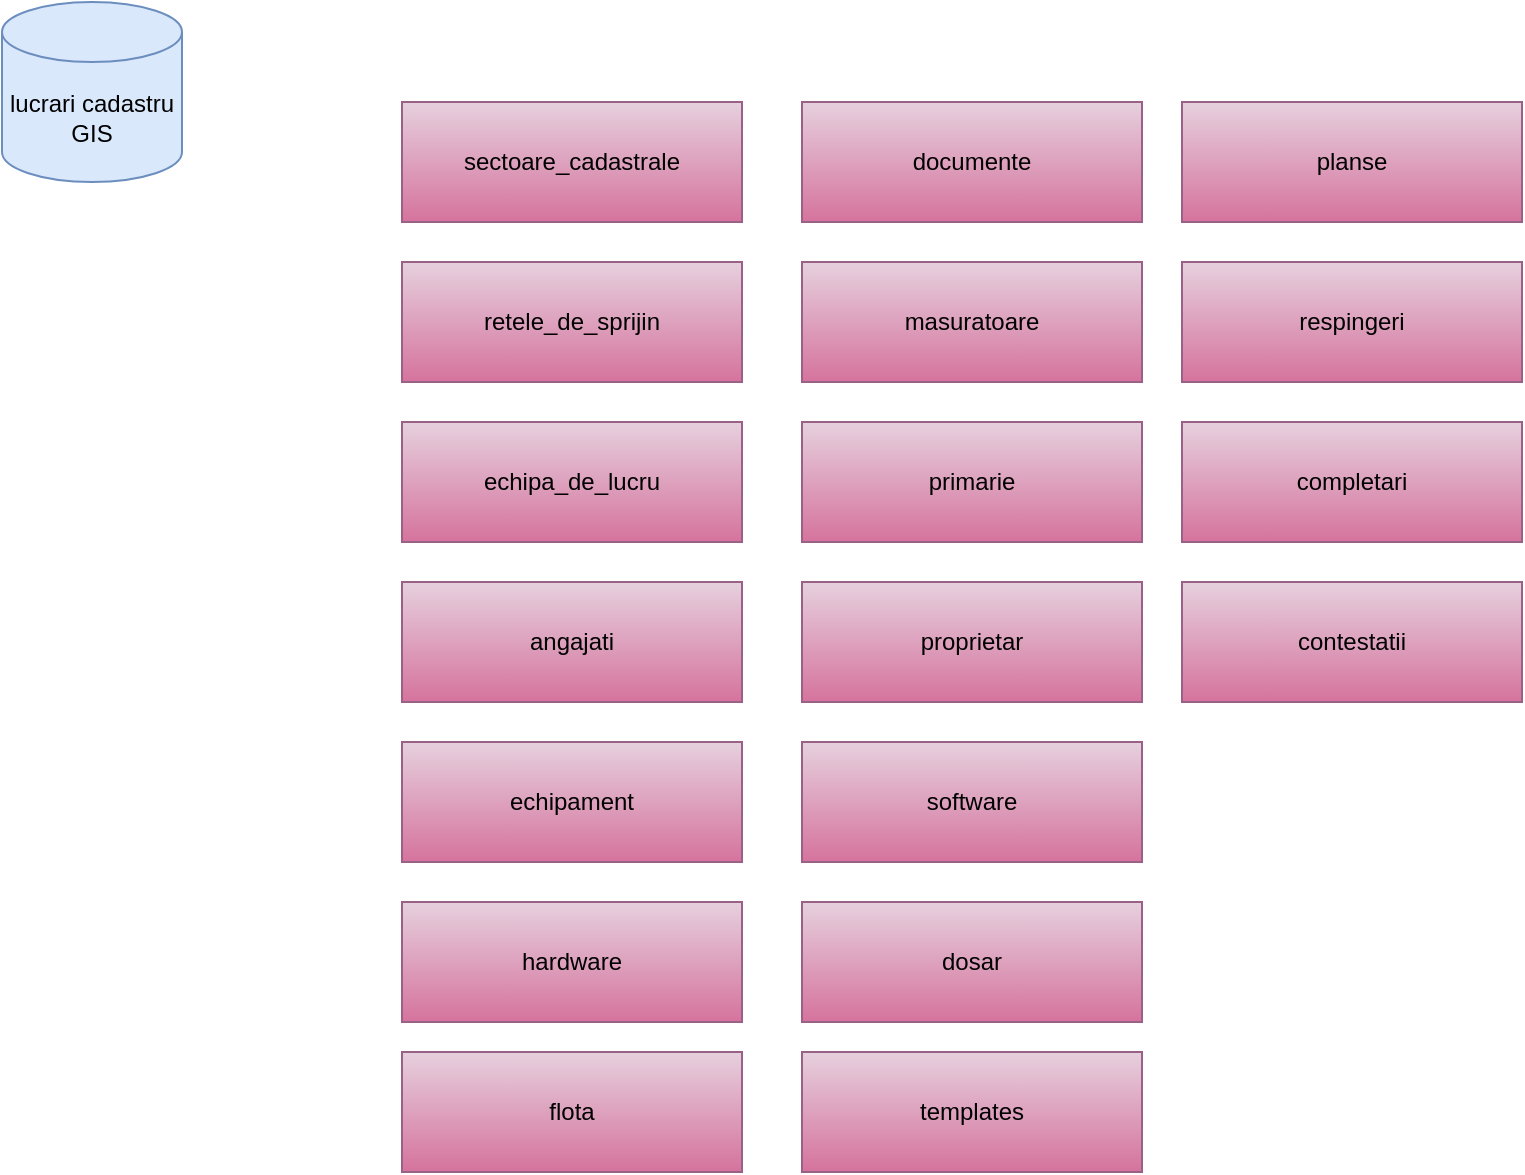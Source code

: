 <mxfile version="22.0.8" type="github">
  <diagram name="Pagina-1" id="Of-bGnzV4ERRJ4TqnUzD">
    <mxGraphModel dx="1050" dy="573" grid="1" gridSize="10" guides="1" tooltips="1" connect="1" arrows="1" fold="1" page="1" pageScale="1" pageWidth="827" pageHeight="1169" math="0" shadow="0">
      <root>
        <mxCell id="0" />
        <mxCell id="1" parent="0" />
        <mxCell id="UoyvZa-wT4XflDU2HeLp-1" value="&lt;font style=&quot;font-size: 12px;&quot;&gt;lucrari cadastru GIS&lt;/font&gt;" style="shape=cylinder3;whiteSpace=wrap;html=1;boundedLbl=1;backgroundOutline=1;size=15;fillColor=#dae8fc;strokeColor=#6c8ebf;align=center;" vertex="1" parent="1">
          <mxGeometry width="90" height="90" as="geometry" />
        </mxCell>
        <mxCell id="UoyvZa-wT4XflDU2HeLp-2" value="sectoare_cadastrale" style="rounded=0;whiteSpace=wrap;html=1;fillColor=#e6d0de;strokeColor=#996185;gradientColor=#d5739d;" vertex="1" parent="1">
          <mxGeometry x="200" y="50" width="170" height="60" as="geometry" />
        </mxCell>
        <mxCell id="UoyvZa-wT4XflDU2HeLp-3" value="retele_de_sprijin" style="rounded=0;whiteSpace=wrap;html=1;fillColor=#e6d0de;strokeColor=#996185;gradientColor=#d5739d;" vertex="1" parent="1">
          <mxGeometry x="200" y="130" width="170" height="60" as="geometry" />
        </mxCell>
        <mxCell id="UoyvZa-wT4XflDU2HeLp-4" value="echipa_de_lucru" style="rounded=0;whiteSpace=wrap;html=1;fillColor=#e6d0de;strokeColor=#996185;gradientColor=#d5739d;" vertex="1" parent="1">
          <mxGeometry x="200" y="210" width="170" height="60" as="geometry" />
        </mxCell>
        <mxCell id="UoyvZa-wT4XflDU2HeLp-5" value="angajati" style="rounded=0;whiteSpace=wrap;html=1;fillColor=#e6d0de;strokeColor=#996185;gradientColor=#d5739d;" vertex="1" parent="1">
          <mxGeometry x="200" y="290" width="170" height="60" as="geometry" />
        </mxCell>
        <mxCell id="UoyvZa-wT4XflDU2HeLp-6" value="echipament" style="rounded=0;whiteSpace=wrap;html=1;fillColor=#e6d0de;strokeColor=#996185;gradientColor=#d5739d;" vertex="1" parent="1">
          <mxGeometry x="200" y="370" width="170" height="60" as="geometry" />
        </mxCell>
        <mxCell id="UoyvZa-wT4XflDU2HeLp-7" value="hardware" style="rounded=0;whiteSpace=wrap;html=1;fillColor=#e6d0de;strokeColor=#996185;gradientColor=#d5739d;" vertex="1" parent="1">
          <mxGeometry x="200" y="450" width="170" height="60" as="geometry" />
        </mxCell>
        <mxCell id="UoyvZa-wT4XflDU2HeLp-8" value="flota" style="rounded=0;whiteSpace=wrap;html=1;fillColor=#e6d0de;strokeColor=#996185;gradientColor=#d5739d;" vertex="1" parent="1">
          <mxGeometry x="200" y="525" width="170" height="60" as="geometry" />
        </mxCell>
        <mxCell id="UoyvZa-wT4XflDU2HeLp-9" value="documente" style="rounded=0;whiteSpace=wrap;html=1;fillColor=#e6d0de;strokeColor=#996185;gradientColor=#d5739d;" vertex="1" parent="1">
          <mxGeometry x="400" y="50" width="170" height="60" as="geometry" />
        </mxCell>
        <mxCell id="UoyvZa-wT4XflDU2HeLp-10" value="masuratoare" style="rounded=0;whiteSpace=wrap;html=1;fillColor=#e6d0de;strokeColor=#996185;gradientColor=#d5739d;" vertex="1" parent="1">
          <mxGeometry x="400" y="130" width="170" height="60" as="geometry" />
        </mxCell>
        <mxCell id="UoyvZa-wT4XflDU2HeLp-11" value="primarie" style="rounded=0;whiteSpace=wrap;html=1;fillColor=#e6d0de;strokeColor=#996185;gradientColor=#d5739d;" vertex="1" parent="1">
          <mxGeometry x="400" y="210" width="170" height="60" as="geometry" />
        </mxCell>
        <mxCell id="UoyvZa-wT4XflDU2HeLp-12" value="proprietar" style="rounded=0;whiteSpace=wrap;html=1;fillColor=#e6d0de;strokeColor=#996185;gradientColor=#d5739d;" vertex="1" parent="1">
          <mxGeometry x="400" y="290" width="170" height="60" as="geometry" />
        </mxCell>
        <mxCell id="UoyvZa-wT4XflDU2HeLp-13" value="software" style="rounded=0;whiteSpace=wrap;html=1;fillColor=#e6d0de;strokeColor=#996185;gradientColor=#d5739d;" vertex="1" parent="1">
          <mxGeometry x="400" y="370" width="170" height="60" as="geometry" />
        </mxCell>
        <mxCell id="UoyvZa-wT4XflDU2HeLp-14" value="dosar" style="rounded=0;whiteSpace=wrap;html=1;fillColor=#e6d0de;strokeColor=#996185;gradientColor=#d5739d;" vertex="1" parent="1">
          <mxGeometry x="400" y="450" width="170" height="60" as="geometry" />
        </mxCell>
        <mxCell id="UoyvZa-wT4XflDU2HeLp-15" value="templates" style="rounded=0;whiteSpace=wrap;html=1;fillColor=#e6d0de;strokeColor=#996185;gradientColor=#d5739d;" vertex="1" parent="1">
          <mxGeometry x="400" y="525" width="170" height="60" as="geometry" />
        </mxCell>
        <mxCell id="UoyvZa-wT4XflDU2HeLp-16" value="planse" style="rounded=0;whiteSpace=wrap;html=1;fillColor=#e6d0de;strokeColor=#996185;gradientColor=#d5739d;" vertex="1" parent="1">
          <mxGeometry x="590" y="50" width="170" height="60" as="geometry" />
        </mxCell>
        <mxCell id="UoyvZa-wT4XflDU2HeLp-17" value="respingeri" style="rounded=0;whiteSpace=wrap;html=1;fillColor=#e6d0de;strokeColor=#996185;gradientColor=#d5739d;" vertex="1" parent="1">
          <mxGeometry x="590" y="130" width="170" height="60" as="geometry" />
        </mxCell>
        <mxCell id="UoyvZa-wT4XflDU2HeLp-18" value="completari" style="rounded=0;whiteSpace=wrap;html=1;fillColor=#e6d0de;strokeColor=#996185;gradientColor=#d5739d;" vertex="1" parent="1">
          <mxGeometry x="590" y="210" width="170" height="60" as="geometry" />
        </mxCell>
        <mxCell id="UoyvZa-wT4XflDU2HeLp-19" value="contestatii" style="rounded=0;whiteSpace=wrap;html=1;fillColor=#e6d0de;strokeColor=#996185;gradientColor=#d5739d;" vertex="1" parent="1">
          <mxGeometry x="590" y="290" width="170" height="60" as="geometry" />
        </mxCell>
      </root>
    </mxGraphModel>
  </diagram>
</mxfile>
